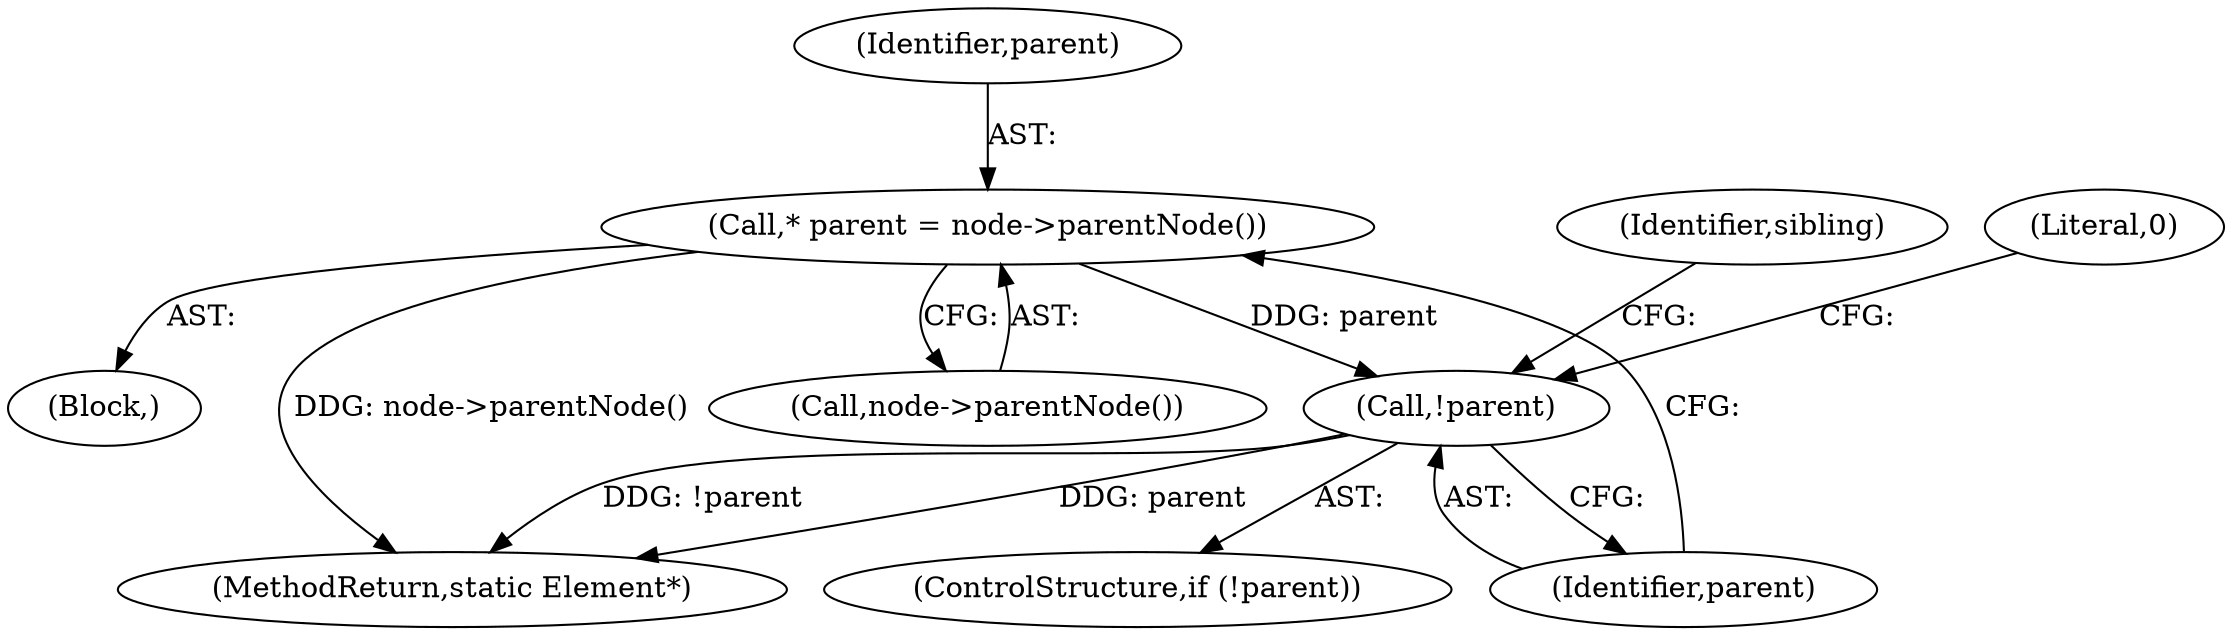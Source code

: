 digraph "0_Chrome_d27468a832d5316884bd02f459cbf493697fd7e1_19@pointer" {
"1000105" [label="(Call,* parent = node->parentNode())"];
"1000109" [label="(Call,!parent)"];
"1000116" [label="(Identifier,sibling)"];
"1000109" [label="(Call,!parent)"];
"1000107" [label="(Call,node->parentNode())"];
"1000103" [label="(Block,)"];
"1000106" [label="(Identifier,parent)"];
"1000112" [label="(Literal,0)"];
"1000105" [label="(Call,* parent = node->parentNode())"];
"1000110" [label="(Identifier,parent)"];
"1000141" [label="(MethodReturn,static Element*)"];
"1000108" [label="(ControlStructure,if (!parent))"];
"1000105" -> "1000103"  [label="AST: "];
"1000105" -> "1000107"  [label="CFG: "];
"1000106" -> "1000105"  [label="AST: "];
"1000107" -> "1000105"  [label="AST: "];
"1000110" -> "1000105"  [label="CFG: "];
"1000105" -> "1000141"  [label="DDG: node->parentNode()"];
"1000105" -> "1000109"  [label="DDG: parent"];
"1000109" -> "1000108"  [label="AST: "];
"1000109" -> "1000110"  [label="CFG: "];
"1000110" -> "1000109"  [label="AST: "];
"1000112" -> "1000109"  [label="CFG: "];
"1000116" -> "1000109"  [label="CFG: "];
"1000109" -> "1000141"  [label="DDG: !parent"];
"1000109" -> "1000141"  [label="DDG: parent"];
}
